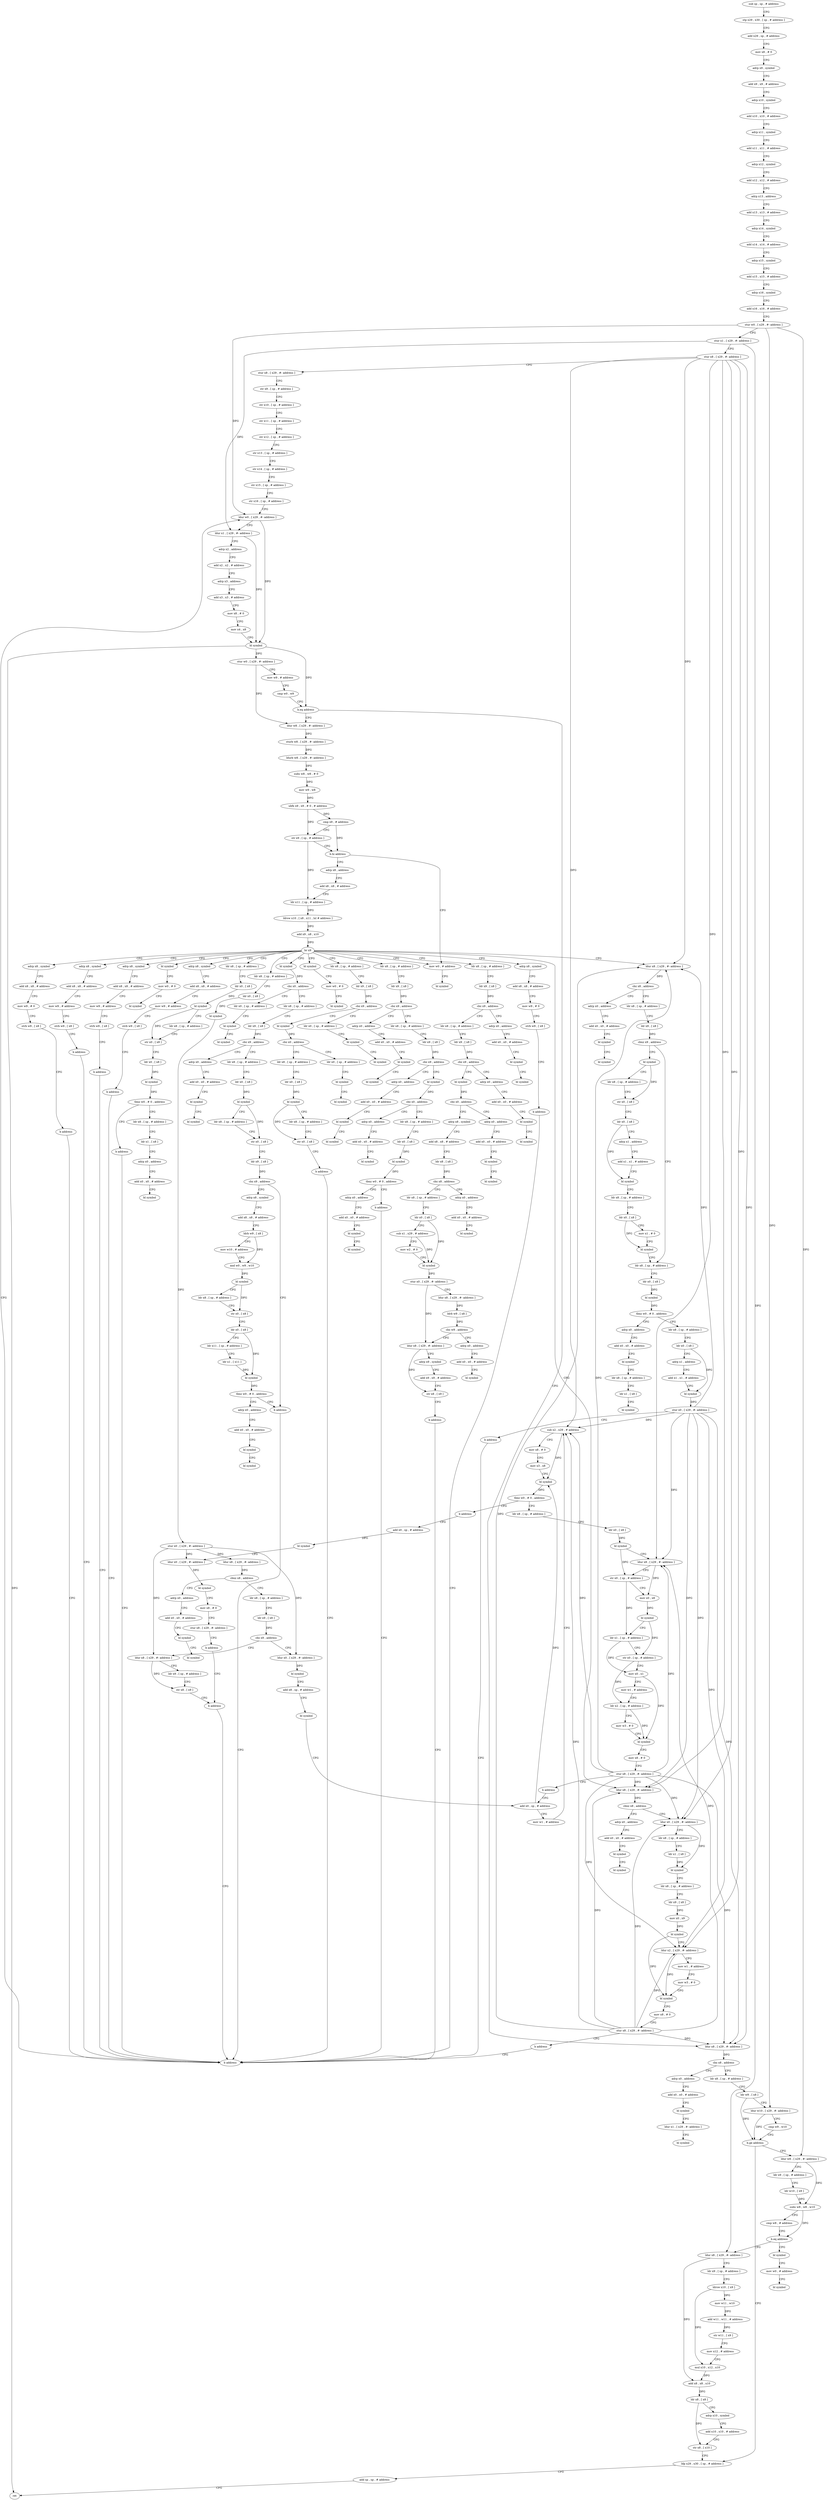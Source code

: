 digraph "func" {
"4217776" [label = "sub sp , sp , # address" ]
"4217780" [label = "stp x29 , x30 , [ sp , # address ]" ]
"4217784" [label = "add x29 , sp , # address" ]
"4217788" [label = "mov x8 , # 0" ]
"4217792" [label = "adrp x9 , symbol" ]
"4217796" [label = "add x9 , x9 , # address" ]
"4217800" [label = "adrp x10 , symbol" ]
"4217804" [label = "add x10 , x10 , # address" ]
"4217808" [label = "adrp x11 , symbol" ]
"4217812" [label = "add x11 , x11 , # address" ]
"4217816" [label = "adrp x12 , symbol" ]
"4217820" [label = "add x12 , x12 , # address" ]
"4217824" [label = "adrp x13 , address" ]
"4217828" [label = "add x13 , x13 , # address" ]
"4217832" [label = "adrp x14 , symbol" ]
"4217836" [label = "add x14 , x14 , # address" ]
"4217840" [label = "adrp x15 , symbol" ]
"4217844" [label = "add x15 , x15 , # address" ]
"4217848" [label = "adrp x16 , symbol" ]
"4217852" [label = "add x16 , x16 , # address" ]
"4217856" [label = "stur w0 , [ x29 , #- address ]" ]
"4217860" [label = "stur x1 , [ x29 , #- address ]" ]
"4217864" [label = "stur x8 , [ x29 , #- address ]" ]
"4217868" [label = "stur x8 , [ x29 , #- address ]" ]
"4217872" [label = "str x9 , [ sp , # address ]" ]
"4217876" [label = "str x10 , [ sp , # address ]" ]
"4217880" [label = "str x11 , [ sp , # address ]" ]
"4217884" [label = "str x12 , [ sp , # address ]" ]
"4217888" [label = "str x13 , [ sp , # address ]" ]
"4217892" [label = "str x14 , [ sp , # address ]" ]
"4217896" [label = "str x15 , [ sp , # address ]" ]
"4217900" [label = "str x16 , [ sp , # address ]" ]
"4217904" [label = "ldur w0 , [ x29 , #- address ]" ]
"4219164" [label = "ldur x8 , [ x29 , #- address ]" ]
"4219168" [label = "cbz x8 , address" ]
"4219192" [label = "ldr x8 , [ sp , # address ]" ]
"4219172" [label = "adrp x0 , address" ]
"4217956" [label = "ldur w8 , [ x29 , #- address ]" ]
"4217960" [label = "sturb w8 , [ x29 , #- address ]" ]
"4217964" [label = "ldurb w8 , [ x29 , #- address ]" ]
"4217968" [label = "subs w8 , w8 , # 0" ]
"4217972" [label = "mov w9 , w8" ]
"4217976" [label = "ubfx x9 , x9 , # 0 , # address" ]
"4217980" [label = "cmp x9 , # address" ]
"4217984" [label = "str x9 , [ sp , # address ]" ]
"4217988" [label = "b.hi address" ]
"4219152" [label = "mov w0 , # address" ]
"4217992" [label = "adrp x8 , address" ]
"4219196" [label = "ldr w9 , [ x8 ]" ]
"4219200" [label = "ldur w10 , [ x29 , #- address ]" ]
"4219204" [label = "cmp w9 , w10" ]
"4219208" [label = "b.ge address" ]
"4219300" [label = "ldp x29 , x30 , [ sp , # address ]" ]
"4219212" [label = "ldur w8 , [ x29 , #- address ]" ]
"4219176" [label = "add x0 , x0 , # address" ]
"4219180" [label = "bl symbol" ]
"4219184" [label = "ldur x1 , [ x29 , #- address ]" ]
"4219188" [label = "bl symbol" ]
"4219156" [label = "bl symbol" ]
"4217996" [label = "add x8 , x8 , # address" ]
"4218000" [label = "ldr x11 , [ sp , # address ]" ]
"4218004" [label = "ldrsw x10 , [ x8 , x11 , lsl # address ]" ]
"4218008" [label = "add x9 , x8 , x10" ]
"4218012" [label = "br x9" ]
"4218016" [label = "bl symbol" ]
"4218028" [label = "bl symbol" ]
"4218040" [label = "ldr x8 , [ sp , # address ]" ]
"4218096" [label = "bl symbol" ]
"4218244" [label = "ldr x8 , [ sp , # address ]" ]
"4218356" [label = "ldr x8 , [ sp , # address ]" ]
"4218532" [label = "ldr x8 , [ sp , # address ]" ]
"4218600" [label = "adrp x8 , symbol" ]
"4218620" [label = "adrp x8 , symbol" ]
"4218640" [label = "adrp x8 , symbol" ]
"4218660" [label = "ldur x8 , [ x29 , #- address ]" ]
"4218816" [label = "ldur x8 , [ x29 , #- address ]" ]
"4218900" [label = "adrp x8 , symbol" ]
"4218920" [label = "adrp x8 , symbol" ]
"4218940" [label = "ldr x8 , [ sp , # address ]" ]
"4219304" [label = "add sp , sp , # address" ]
"4219308" [label = "ret" ]
"4219216" [label = "ldr x9 , [ sp , # address ]" ]
"4219220" [label = "ldr w10 , [ x9 ]" ]
"4219224" [label = "subs w8 , w8 , w10" ]
"4219228" [label = "cmp w8 , # address" ]
"4219232" [label = "b.eq address" ]
"4219248" [label = "ldur x8 , [ x29 , #- address ]" ]
"4219236" [label = "bl symbol" ]
"4218020" [label = "mov w0 , # 0" ]
"4218024" [label = "bl symbol" ]
"4218032" [label = "mov w0 , # 0" ]
"4218036" [label = "bl symbol" ]
"4218044" [label = "ldr x0 , [ x8 ]" ]
"4218048" [label = "bl symbol" ]
"4218052" [label = "ldr x8 , [ sp , # address ]" ]
"4218056" [label = "str x0 , [ x8 ]" ]
"4218060" [label = "ldr x0 , [ x8 ]" ]
"4218064" [label = "bl symbol" ]
"4218068" [label = "tbnz w0 , # 0 , address" ]
"4218092" [label = "b address" ]
"4218072" [label = "ldr x8 , [ sp , # address ]" ]
"4218100" [label = "cbz x0 , address" ]
"4218116" [label = "ldr x8 , [ sp , # address ]" ]
"4218104" [label = "ldr x0 , [ sp , # address ]" ]
"4218248" [label = "ldr x9 , [ x8 ]" ]
"4218252" [label = "cbz x9 , address" ]
"4218272" [label = "ldr x8 , [ sp , # address ]" ]
"4218256" [label = "adrp x0 , address" ]
"4218360" [label = "ldr x9 , [ x8 ]" ]
"4218364" [label = "cbz x9 , address" ]
"4218384" [label = "ldr x8 , [ sp , # address ]" ]
"4218368" [label = "adrp x0 , address" ]
"4218536" [label = "ldr x9 , [ x8 ]" ]
"4218540" [label = "cbz x9 , address" ]
"4218556" [label = "bl symbol" ]
"4218544" [label = "ldr x0 , [ sp , # address ]" ]
"4218604" [label = "add x8 , x8 , # address" ]
"4218608" [label = "mov w9 , # address" ]
"4218612" [label = "strb w9 , [ x8 ]" ]
"4218616" [label = "b address" ]
"4219160" [label = "b address" ]
"4218624" [label = "add x8 , x8 , # address" ]
"4218628" [label = "mov w9 , # address" ]
"4218632" [label = "strb w9 , [ x8 ]" ]
"4218636" [label = "b address" ]
"4218644" [label = "add x8 , x8 , # address" ]
"4218648" [label = "mov w9 , # address" ]
"4218652" [label = "strb w9 , [ x8 ]" ]
"4218656" [label = "b address" ]
"4218664" [label = "cbz x8 , address" ]
"4218692" [label = "ldr x8 , [ sp , # address ]" ]
"4218668" [label = "adrp x0 , address" ]
"4218820" [label = "cbnz x8 , address" ]
"4218840" [label = "ldur x0 , [ x29 , #- address ]" ]
"4218824" [label = "adrp x0 , address" ]
"4218904" [label = "add x8 , x8 , # address" ]
"4218908" [label = "mov w9 , # 0" ]
"4218912" [label = "strb w9 , [ x8 ]" ]
"4218916" [label = "b address" ]
"4218924" [label = "add x8 , x8 , # address" ]
"4218928" [label = "mov w9 , # 0" ]
"4218932" [label = "strb w9 , [ x8 ]" ]
"4218936" [label = "b address" ]
"4218944" [label = "ldr x0 , [ x8 ]" ]
"4218948" [label = "bl symbol" ]
"4218952" [label = "stur x0 , [ x29 , #- address ]" ]
"4218956" [label = "ldur x8 , [ x29 , #- address ]" ]
"4218960" [label = "cbnz x8 , address" ]
"4218980" [label = "ldr x8 , [ sp , # address ]" ]
"4218964" [label = "adrp x0 , address" ]
"4219252" [label = "ldr x9 , [ sp , # address ]" ]
"4219256" [label = "ldrsw x10 , [ x9 ]" ]
"4219260" [label = "mov w11 , w10" ]
"4219264" [label = "add w11 , w11 , # address" ]
"4219268" [label = "str w11 , [ x9 ]" ]
"4219272" [label = "mov x12 , # address" ]
"4219276" [label = "mul x10 , x12 , x10" ]
"4219280" [label = "add x8 , x8 , x10" ]
"4219284" [label = "ldr x8 , [ x8 ]" ]
"4219288" [label = "adrp x10 , symbol" ]
"4219292" [label = "add x10 , x10 , # address" ]
"4219296" [label = "str x8 , [ x10 ]" ]
"4219240" [label = "mov w0 , # address" ]
"4219244" [label = "bl symbol" ]
"4218076" [label = "ldr x1 , [ x8 ]" ]
"4218080" [label = "adrp x0 , address" ]
"4218084" [label = "add x0 , x0 , # address" ]
"4218088" [label = "bl symbol" ]
"4218120" [label = "ldr x9 , [ x8 ]" ]
"4218124" [label = "cbz x9 , address" ]
"4218144" [label = "ldr x8 , [ sp , # address ]" ]
"4218128" [label = "adrp x0 , address" ]
"4218108" [label = "bl symbol" ]
"4218112" [label = "bl symbol" ]
"4218276" [label = "ldr x9 , [ x8 ]" ]
"4218280" [label = "cbz x9 , address" ]
"4218300" [label = "bl symbol" ]
"4218284" [label = "adrp x0 , address" ]
"4218260" [label = "add x0 , x0 , # address" ]
"4218264" [label = "bl symbol" ]
"4218268" [label = "bl symbol" ]
"4218388" [label = "ldr x9 , [ x8 ]" ]
"4218392" [label = "cbz x9 , address" ]
"4218412" [label = "bl symbol" ]
"4218396" [label = "adrp x0 , address" ]
"4218372" [label = "add x0 , x0 , # address" ]
"4218376" [label = "bl symbol" ]
"4218380" [label = "bl symbol" ]
"4218560" [label = "cbz x0 , address" ]
"4218576" [label = "ldr x8 , [ sp , # address ]" ]
"4218564" [label = "ldr x0 , [ sp , # address ]" ]
"4218548" [label = "bl symbol" ]
"4218552" [label = "bl symbol" ]
"4218696" [label = "ldr x9 , [ x8 ]" ]
"4218700" [label = "cbnz x9 , address" ]
"4218748" [label = "ldr x8 , [ sp , # address ]" ]
"4218704" [label = "bl symbol" ]
"4218672" [label = "add x0 , x0 , # address" ]
"4218676" [label = "bl symbol" ]
"4218680" [label = "bl symbol" ]
"4218844" [label = "ldr x8 , [ sp , # address ]" ]
"4218848" [label = "ldr x1 , [ x8 ]" ]
"4218852" [label = "bl symbol" ]
"4218856" [label = "ldr x8 , [ sp , # address ]" ]
"4218860" [label = "ldr x9 , [ x8 ]" ]
"4218864" [label = "mov x0 , x9" ]
"4218868" [label = "bl symbol" ]
"4218872" [label = "ldur x2 , [ x29 , #- address ]" ]
"4218876" [label = "mov w1 , # address" ]
"4218880" [label = "mov w3 , # 0" ]
"4218884" [label = "bl symbol" ]
"4218888" [label = "mov x8 , # 0" ]
"4218892" [label = "stur x8 , [ x29 , #- address ]" ]
"4218896" [label = "b address" ]
"4218828" [label = "add x0 , x0 , # address" ]
"4218832" [label = "bl symbol" ]
"4218836" [label = "bl symbol" ]
"4218984" [label = "ldr x9 , [ x8 ]" ]
"4218988" [label = "cbz x9 , address" ]
"4219136" [label = "ldur x8 , [ x29 , #- address ]" ]
"4218992" [label = "ldur x0 , [ x29 , #- address ]" ]
"4218968" [label = "add x0 , x0 , # address" ]
"4218972" [label = "bl symbol" ]
"4218976" [label = "bl symbol" ]
"4218148" [label = "ldr x0 , [ x8 ]" ]
"4218152" [label = "bl symbol" ]
"4218156" [label = "ldr x8 , [ sp , # address ]" ]
"4218160" [label = "str x0 , [ x8 ]" ]
"4218164" [label = "ldr x9 , [ x8 ]" ]
"4218168" [label = "cbz x9 , address" ]
"4218240" [label = "b address" ]
"4218172" [label = "adrp x8 , symbol" ]
"4218132" [label = "add x0 , x0 , # address" ]
"4218136" [label = "bl symbol" ]
"4218140" [label = "bl symbol" ]
"4218304" [label = "cbz x0 , address" ]
"4218320" [label = "ldr x8 , [ sp , # address ]" ]
"4218308" [label = "adrp x0 , address" ]
"4218288" [label = "add x0 , x0 , # address" ]
"4218292" [label = "bl symbol" ]
"4218296" [label = "bl symbol" ]
"4218416" [label = "cbz x0 , address" ]
"4218436" [label = "adrp x8 , symbol" ]
"4218420" [label = "adrp x0 , address" ]
"4218400" [label = "add x0 , x0 , # address" ]
"4218404" [label = "bl symbol" ]
"4218408" [label = "bl symbol" ]
"4218580" [label = "ldr x0 , [ x8 ]" ]
"4218584" [label = "bl symbol" ]
"4218588" [label = "ldr x8 , [ sp , # address ]" ]
"4218592" [label = "str x0 , [ x8 ]" ]
"4218596" [label = "b address" ]
"4218568" [label = "bl symbol" ]
"4218572" [label = "bl symbol" ]
"4217908" [label = "ldur x1 , [ x29 , #- address ]" ]
"4217912" [label = "adrp x2 , address" ]
"4217916" [label = "add x2 , x2 , # address" ]
"4217920" [label = "adrp x3 , address" ]
"4217924" [label = "add x3 , x3 , # address" ]
"4217928" [label = "mov x8 , # 0" ]
"4217932" [label = "mov x4 , x8" ]
"4217936" [label = "bl symbol" ]
"4217940" [label = "stur w0 , [ x29 , #- address ]" ]
"4217944" [label = "mov w9 , # address" ]
"4217948" [label = "cmp w0 , w9" ]
"4217952" [label = "b.eq address" ]
"4218752" [label = "ldr x0 , [ x8 ]" ]
"4218756" [label = "bl symbol" ]
"4218760" [label = "tbnz w0 , # 0 , address" ]
"4218788" [label = "ldr x8 , [ sp , # address ]" ]
"4218764" [label = "adrp x0 , address" ]
"4218708" [label = "ldr x8 , [ sp , # address ]" ]
"4218712" [label = "str x0 , [ x8 ]" ]
"4218716" [label = "ldr x0 , [ x8 ]" ]
"4218720" [label = "adrp x1 , address" ]
"4218724" [label = "add x1 , x1 , # address" ]
"4218728" [label = "bl symbol" ]
"4218732" [label = "ldr x8 , [ sp , # address ]" ]
"4218736" [label = "ldr x0 , [ x8 ]" ]
"4218740" [label = "mov x1 , # 0" ]
"4218744" [label = "bl symbol" ]
"4219140" [label = "ldr x9 , [ sp , # address ]" ]
"4219144" [label = "str x8 , [ x9 ]" ]
"4219148" [label = "b address" ]
"4218996" [label = "bl symbol" ]
"4219000" [label = "add x8 , sp , # address" ]
"4219004" [label = "bl symbol" ]
"4219008" [label = "add x0 , sp , # address" ]
"4218176" [label = "add x8 , x8 , # address" ]
"4218180" [label = "ldrb w9 , [ x8 ]" ]
"4218184" [label = "mov w10 , # address" ]
"4218188" [label = "and w0 , w9 , w10" ]
"4218192" [label = "bl symbol" ]
"4218196" [label = "ldr x8 , [ sp , # address ]" ]
"4218200" [label = "str x0 , [ x8 ]" ]
"4218204" [label = "ldr x0 , [ x8 ]" ]
"4218208" [label = "ldr x11 , [ sp , # address ]" ]
"4218212" [label = "ldr x1 , [ x11 ]" ]
"4218216" [label = "bl symbol" ]
"4218220" [label = "tbnz w0 , # 0 , address" ]
"4218224" [label = "adrp x0 , address" ]
"4218324" [label = "ldr x0 , [ x8 ]" ]
"4218328" [label = "bl symbol" ]
"4218332" [label = "tbnz w0 , # 0 , address" ]
"4218352" [label = "b address" ]
"4218336" [label = "adrp x0 , address" ]
"4218312" [label = "add x0 , x0 , # address" ]
"4218316" [label = "bl symbol" ]
"4218440" [label = "add x8 , x8 , # address" ]
"4218444" [label = "ldr x8 , [ x8 ]" ]
"4218448" [label = "cbz x8 , address" ]
"4218464" [label = "ldr x8 , [ sp , # address ]" ]
"4218452" [label = "adrp x0 , address" ]
"4218424" [label = "add x0 , x0 , # address" ]
"4218428" [label = "bl symbol" ]
"4218432" [label = "bl symbol" ]
"4218792" [label = "ldr x0 , [ x8 ]" ]
"4218796" [label = "adrp x1 , address" ]
"4218800" [label = "add x1 , x1 , # address" ]
"4218804" [label = "bl symbol" ]
"4218808" [label = "stur x0 , [ x29 , #- address ]" ]
"4218812" [label = "b address" ]
"4218768" [label = "add x0 , x0 , # address" ]
"4218772" [label = "bl symbol" ]
"4218776" [label = "ldr x8 , [ sp , # address ]" ]
"4218780" [label = "ldr x1 , [ x8 ]" ]
"4218784" [label = "bl symbol" ]
"4219040" [label = "ldr x8 , [ sp , # address ]" ]
"4219044" [label = "ldr x0 , [ x8 ]" ]
"4219048" [label = "bl symbol" ]
"4219052" [label = "ldur x8 , [ x29 , #- address ]" ]
"4219056" [label = "str x0 , [ sp , # address ]" ]
"4219060" [label = "mov x0 , x8" ]
"4219064" [label = "bl symbol" ]
"4219068" [label = "ldr x1 , [ sp , # address ]" ]
"4219072" [label = "str x0 , [ sp , # address ]" ]
"4219076" [label = "mov x0 , x1" ]
"4219080" [label = "mov w1 , # address" ]
"4219084" [label = "ldr x2 , [ sp , # address ]" ]
"4219088" [label = "mov w3 , # 0" ]
"4219092" [label = "bl symbol" ]
"4219096" [label = "mov x8 , # 0" ]
"4219100" [label = "stur x8 , [ x29 , #- address ]" ]
"4219104" [label = "b address" ]
"4219036" [label = "b address" ]
"4219108" [label = "add x0 , sp , # address" ]
"4218228" [label = "add x0 , x0 , # address" ]
"4218232" [label = "bl symbol" ]
"4218236" [label = "bl symbol" ]
"4218340" [label = "add x0 , x0 , # address" ]
"4218344" [label = "bl symbol" ]
"4218348" [label = "bl symbol" ]
"4218468" [label = "ldr x0 , [ x8 ]" ]
"4218472" [label = "sub x1 , x29 , # address" ]
"4218476" [label = "mov w2 , # 0" ]
"4218480" [label = "bl symbol" ]
"4218484" [label = "stur x0 , [ x29 , #- address ]" ]
"4218488" [label = "ldur x8 , [ x29 , #- address ]" ]
"4218492" [label = "ldrb w9 , [ x8 ]" ]
"4218496" [label = "cbz w9 , address" ]
"4218512" [label = "ldur x8 , [ x29 , #- address ]" ]
"4218500" [label = "adrp x0 , address" ]
"4218456" [label = "add x0 , x0 , # address" ]
"4218460" [label = "bl symbol" ]
"4219012" [label = "mov w1 , # address" ]
"4219016" [label = "sub x2 , x29 , # address" ]
"4219020" [label = "mov x8 , # 0" ]
"4219024" [label = "mov x3 , x8" ]
"4219028" [label = "bl symbol" ]
"4219032" [label = "tbnz w0 , # 0 , address" ]
"4219112" [label = "bl symbol" ]
"4219116" [label = "ldur x0 , [ x29 , #- address ]" ]
"4219120" [label = "bl symbol" ]
"4219124" [label = "mov x8 , # 0" ]
"4219128" [label = "stur x8 , [ x29 , #- address ]" ]
"4219132" [label = "b address" ]
"4218516" [label = "adrp x9 , symbol" ]
"4218520" [label = "add x9 , x9 , # address" ]
"4218524" [label = "str x8 , [ x9 ]" ]
"4218528" [label = "b address" ]
"4218504" [label = "add x0 , x0 , # address" ]
"4218508" [label = "bl symbol" ]
"4217776" -> "4217780" [ label = "CFG" ]
"4217780" -> "4217784" [ label = "CFG" ]
"4217784" -> "4217788" [ label = "CFG" ]
"4217788" -> "4217792" [ label = "CFG" ]
"4217792" -> "4217796" [ label = "CFG" ]
"4217796" -> "4217800" [ label = "CFG" ]
"4217800" -> "4217804" [ label = "CFG" ]
"4217804" -> "4217808" [ label = "CFG" ]
"4217808" -> "4217812" [ label = "CFG" ]
"4217812" -> "4217816" [ label = "CFG" ]
"4217816" -> "4217820" [ label = "CFG" ]
"4217820" -> "4217824" [ label = "CFG" ]
"4217824" -> "4217828" [ label = "CFG" ]
"4217828" -> "4217832" [ label = "CFG" ]
"4217832" -> "4217836" [ label = "CFG" ]
"4217836" -> "4217840" [ label = "CFG" ]
"4217840" -> "4217844" [ label = "CFG" ]
"4217844" -> "4217848" [ label = "CFG" ]
"4217848" -> "4217852" [ label = "CFG" ]
"4217852" -> "4217856" [ label = "CFG" ]
"4217856" -> "4217860" [ label = "CFG" ]
"4217856" -> "4217904" [ label = "DFG" ]
"4217856" -> "4219200" [ label = "DFG" ]
"4217856" -> "4219212" [ label = "DFG" ]
"4217860" -> "4217864" [ label = "CFG" ]
"4217860" -> "4217908" [ label = "DFG" ]
"4217860" -> "4219248" [ label = "DFG" ]
"4217864" -> "4217868" [ label = "CFG" ]
"4217864" -> "4219164" [ label = "DFG" ]
"4217864" -> "4218660" [ label = "DFG" ]
"4217864" -> "4218816" [ label = "DFG" ]
"4217864" -> "4218840" [ label = "DFG" ]
"4217864" -> "4218872" [ label = "DFG" ]
"4217864" -> "4219052" [ label = "DFG" ]
"4217864" -> "4219016" [ label = "DFG" ]
"4217868" -> "4217872" [ label = "CFG" ]
"4217872" -> "4217876" [ label = "CFG" ]
"4217876" -> "4217880" [ label = "CFG" ]
"4217880" -> "4217884" [ label = "CFG" ]
"4217884" -> "4217888" [ label = "CFG" ]
"4217888" -> "4217892" [ label = "CFG" ]
"4217892" -> "4217896" [ label = "CFG" ]
"4217896" -> "4217900" [ label = "CFG" ]
"4217900" -> "4217904" [ label = "CFG" ]
"4217904" -> "4217908" [ label = "CFG" ]
"4217904" -> "4217936" [ label = "DFG" ]
"4219164" -> "4219168" [ label = "DFG" ]
"4219168" -> "4219192" [ label = "CFG" ]
"4219168" -> "4219172" [ label = "CFG" ]
"4219192" -> "4219196" [ label = "CFG" ]
"4219172" -> "4219176" [ label = "CFG" ]
"4217956" -> "4217960" [ label = "DFG" ]
"4217960" -> "4217964" [ label = "DFG" ]
"4217964" -> "4217968" [ label = "DFG" ]
"4217968" -> "4217972" [ label = "DFG" ]
"4217972" -> "4217976" [ label = "DFG" ]
"4217976" -> "4217980" [ label = "DFG" ]
"4217976" -> "4217984" [ label = "DFG" ]
"4217980" -> "4217984" [ label = "CFG" ]
"4217980" -> "4217988" [ label = "DFG" ]
"4217984" -> "4217988" [ label = "CFG" ]
"4217984" -> "4218000" [ label = "DFG" ]
"4217988" -> "4219152" [ label = "CFG" ]
"4217988" -> "4217992" [ label = "CFG" ]
"4219152" -> "4219156" [ label = "CFG" ]
"4217992" -> "4217996" [ label = "CFG" ]
"4219196" -> "4219200" [ label = "CFG" ]
"4219196" -> "4219208" [ label = "DFG" ]
"4219200" -> "4219204" [ label = "CFG" ]
"4219200" -> "4219208" [ label = "DFG" ]
"4219204" -> "4219208" [ label = "CFG" ]
"4219208" -> "4219300" [ label = "CFG" ]
"4219208" -> "4219212" [ label = "CFG" ]
"4219300" -> "4219304" [ label = "CFG" ]
"4219212" -> "4219216" [ label = "CFG" ]
"4219212" -> "4219224" [ label = "DFG" ]
"4219176" -> "4219180" [ label = "CFG" ]
"4219180" -> "4219184" [ label = "CFG" ]
"4219184" -> "4219188" [ label = "CFG" ]
"4217996" -> "4218000" [ label = "CFG" ]
"4218000" -> "4218004" [ label = "DFG" ]
"4218004" -> "4218008" [ label = "DFG" ]
"4218008" -> "4218012" [ label = "DFG" ]
"4218012" -> "4218016" [ label = "CFG" ]
"4218012" -> "4218028" [ label = "CFG" ]
"4218012" -> "4218040" [ label = "CFG" ]
"4218012" -> "4218096" [ label = "CFG" ]
"4218012" -> "4218244" [ label = "CFG" ]
"4218012" -> "4218356" [ label = "CFG" ]
"4218012" -> "4218532" [ label = "CFG" ]
"4218012" -> "4218600" [ label = "CFG" ]
"4218012" -> "4218620" [ label = "CFG" ]
"4218012" -> "4218640" [ label = "CFG" ]
"4218012" -> "4218660" [ label = "CFG" ]
"4218012" -> "4218816" [ label = "CFG" ]
"4218012" -> "4218900" [ label = "CFG" ]
"4218012" -> "4218920" [ label = "CFG" ]
"4218012" -> "4218940" [ label = "CFG" ]
"4218012" -> "4219152" [ label = "CFG" ]
"4218016" -> "4218020" [ label = "CFG" ]
"4218028" -> "4218032" [ label = "CFG" ]
"4218040" -> "4218044" [ label = "CFG" ]
"4218096" -> "4218100" [ label = "DFG" ]
"4218244" -> "4218248" [ label = "CFG" ]
"4218356" -> "4218360" [ label = "CFG" ]
"4218532" -> "4218536" [ label = "CFG" ]
"4218600" -> "4218604" [ label = "CFG" ]
"4218620" -> "4218624" [ label = "CFG" ]
"4218640" -> "4218644" [ label = "CFG" ]
"4218660" -> "4218664" [ label = "DFG" ]
"4218816" -> "4218820" [ label = "DFG" ]
"4218900" -> "4218904" [ label = "CFG" ]
"4218920" -> "4218924" [ label = "CFG" ]
"4218940" -> "4218944" [ label = "CFG" ]
"4219304" -> "4219308" [ label = "CFG" ]
"4219216" -> "4219220" [ label = "CFG" ]
"4219220" -> "4219224" [ label = "DFG" ]
"4219224" -> "4219228" [ label = "CFG" ]
"4219224" -> "4219232" [ label = "DFG" ]
"4219228" -> "4219232" [ label = "CFG" ]
"4219232" -> "4219248" [ label = "CFG" ]
"4219232" -> "4219236" [ label = "CFG" ]
"4219248" -> "4219252" [ label = "CFG" ]
"4219248" -> "4219280" [ label = "DFG" ]
"4219236" -> "4219240" [ label = "CFG" ]
"4218020" -> "4218024" [ label = "CFG" ]
"4218032" -> "4218036" [ label = "CFG" ]
"4218044" -> "4218048" [ label = "DFG" ]
"4218048" -> "4218052" [ label = "CFG" ]
"4218048" -> "4218056" [ label = "DFG" ]
"4218052" -> "4218056" [ label = "CFG" ]
"4218056" -> "4218060" [ label = "CFG" ]
"4218060" -> "4218064" [ label = "DFG" ]
"4218064" -> "4218068" [ label = "DFG" ]
"4218068" -> "4218092" [ label = "CFG" ]
"4218068" -> "4218072" [ label = "CFG" ]
"4218092" -> "4219160" [ label = "CFG" ]
"4218072" -> "4218076" [ label = "CFG" ]
"4218100" -> "4218116" [ label = "CFG" ]
"4218100" -> "4218104" [ label = "CFG" ]
"4218116" -> "4218120" [ label = "CFG" ]
"4218104" -> "4218108" [ label = "CFG" ]
"4218248" -> "4218252" [ label = "DFG" ]
"4218252" -> "4218272" [ label = "CFG" ]
"4218252" -> "4218256" [ label = "CFG" ]
"4218272" -> "4218276" [ label = "CFG" ]
"4218256" -> "4218260" [ label = "CFG" ]
"4218360" -> "4218364" [ label = "DFG" ]
"4218364" -> "4218384" [ label = "CFG" ]
"4218364" -> "4218368" [ label = "CFG" ]
"4218384" -> "4218388" [ label = "CFG" ]
"4218368" -> "4218372" [ label = "CFG" ]
"4218536" -> "4218540" [ label = "DFG" ]
"4218540" -> "4218556" [ label = "CFG" ]
"4218540" -> "4218544" [ label = "CFG" ]
"4218556" -> "4218560" [ label = "DFG" ]
"4218544" -> "4218548" [ label = "CFG" ]
"4218604" -> "4218608" [ label = "CFG" ]
"4218608" -> "4218612" [ label = "CFG" ]
"4218612" -> "4218616" [ label = "CFG" ]
"4218616" -> "4219160" [ label = "CFG" ]
"4219160" -> "4217904" [ label = "CFG" ]
"4218624" -> "4218628" [ label = "CFG" ]
"4218628" -> "4218632" [ label = "CFG" ]
"4218632" -> "4218636" [ label = "CFG" ]
"4218636" -> "4219160" [ label = "CFG" ]
"4218644" -> "4218648" [ label = "CFG" ]
"4218648" -> "4218652" [ label = "CFG" ]
"4218652" -> "4218656" [ label = "CFG" ]
"4218656" -> "4219160" [ label = "CFG" ]
"4218664" -> "4218692" [ label = "CFG" ]
"4218664" -> "4218668" [ label = "CFG" ]
"4218692" -> "4218696" [ label = "CFG" ]
"4218668" -> "4218672" [ label = "CFG" ]
"4218820" -> "4218840" [ label = "CFG" ]
"4218820" -> "4218824" [ label = "CFG" ]
"4218840" -> "4218844" [ label = "CFG" ]
"4218840" -> "4218852" [ label = "DFG" ]
"4218824" -> "4218828" [ label = "CFG" ]
"4218904" -> "4218908" [ label = "CFG" ]
"4218908" -> "4218912" [ label = "CFG" ]
"4218912" -> "4218916" [ label = "CFG" ]
"4218916" -> "4219160" [ label = "CFG" ]
"4218924" -> "4218928" [ label = "CFG" ]
"4218928" -> "4218932" [ label = "CFG" ]
"4218932" -> "4218936" [ label = "CFG" ]
"4218936" -> "4219160" [ label = "CFG" ]
"4218944" -> "4218948" [ label = "DFG" ]
"4218948" -> "4218952" [ label = "DFG" ]
"4218952" -> "4218956" [ label = "DFG" ]
"4218952" -> "4219136" [ label = "DFG" ]
"4218952" -> "4218992" [ label = "DFG" ]
"4218952" -> "4219116" [ label = "DFG" ]
"4218956" -> "4218960" [ label = "DFG" ]
"4218960" -> "4218980" [ label = "CFG" ]
"4218960" -> "4218964" [ label = "CFG" ]
"4218980" -> "4218984" [ label = "CFG" ]
"4218964" -> "4218968" [ label = "CFG" ]
"4219252" -> "4219256" [ label = "CFG" ]
"4219256" -> "4219260" [ label = "DFG" ]
"4219256" -> "4219276" [ label = "DFG" ]
"4219260" -> "4219264" [ label = "DFG" ]
"4219264" -> "4219268" [ label = "DFG" ]
"4219268" -> "4219272" [ label = "CFG" ]
"4219272" -> "4219276" [ label = "CFG" ]
"4219276" -> "4219280" [ label = "DFG" ]
"4219280" -> "4219284" [ label = "DFG" ]
"4219284" -> "4219288" [ label = "CFG" ]
"4219284" -> "4219296" [ label = "DFG" ]
"4219288" -> "4219292" [ label = "CFG" ]
"4219292" -> "4219296" [ label = "CFG" ]
"4219296" -> "4219300" [ label = "CFG" ]
"4219240" -> "4219244" [ label = "CFG" ]
"4218076" -> "4218080" [ label = "CFG" ]
"4218080" -> "4218084" [ label = "CFG" ]
"4218084" -> "4218088" [ label = "CFG" ]
"4218120" -> "4218124" [ label = "DFG" ]
"4218124" -> "4218144" [ label = "CFG" ]
"4218124" -> "4218128" [ label = "CFG" ]
"4218144" -> "4218148" [ label = "CFG" ]
"4218128" -> "4218132" [ label = "CFG" ]
"4218108" -> "4218112" [ label = "CFG" ]
"4218276" -> "4218280" [ label = "DFG" ]
"4218280" -> "4218300" [ label = "CFG" ]
"4218280" -> "4218284" [ label = "CFG" ]
"4218300" -> "4218304" [ label = "DFG" ]
"4218284" -> "4218288" [ label = "CFG" ]
"4218260" -> "4218264" [ label = "CFG" ]
"4218264" -> "4218268" [ label = "CFG" ]
"4218388" -> "4218392" [ label = "DFG" ]
"4218392" -> "4218412" [ label = "CFG" ]
"4218392" -> "4218396" [ label = "CFG" ]
"4218412" -> "4218416" [ label = "DFG" ]
"4218396" -> "4218400" [ label = "CFG" ]
"4218372" -> "4218376" [ label = "CFG" ]
"4218376" -> "4218380" [ label = "CFG" ]
"4218560" -> "4218576" [ label = "CFG" ]
"4218560" -> "4218564" [ label = "CFG" ]
"4218576" -> "4218580" [ label = "CFG" ]
"4218564" -> "4218568" [ label = "CFG" ]
"4218548" -> "4218552" [ label = "CFG" ]
"4218696" -> "4218700" [ label = "DFG" ]
"4218700" -> "4218748" [ label = "CFG" ]
"4218700" -> "4218704" [ label = "CFG" ]
"4218748" -> "4218752" [ label = "CFG" ]
"4218704" -> "4218708" [ label = "CFG" ]
"4218704" -> "4218712" [ label = "DFG" ]
"4218672" -> "4218676" [ label = "CFG" ]
"4218676" -> "4218680" [ label = "CFG" ]
"4218844" -> "4218848" [ label = "CFG" ]
"4218848" -> "4218852" [ label = "DFG" ]
"4218852" -> "4218856" [ label = "CFG" ]
"4218856" -> "4218860" [ label = "CFG" ]
"4218860" -> "4218864" [ label = "DFG" ]
"4218864" -> "4218868" [ label = "DFG" ]
"4218868" -> "4218872" [ label = "CFG" ]
"4218868" -> "4218884" [ label = "DFG" ]
"4218872" -> "4218876" [ label = "CFG" ]
"4218872" -> "4218884" [ label = "DFG" ]
"4218876" -> "4218880" [ label = "CFG" ]
"4218880" -> "4218884" [ label = "CFG" ]
"4218884" -> "4218888" [ label = "CFG" ]
"4218888" -> "4218892" [ label = "CFG" ]
"4218892" -> "4218896" [ label = "CFG" ]
"4218892" -> "4219164" [ label = "DFG" ]
"4218892" -> "4218660" [ label = "DFG" ]
"4218892" -> "4218816" [ label = "DFG" ]
"4218892" -> "4218840" [ label = "DFG" ]
"4218892" -> "4218872" [ label = "DFG" ]
"4218892" -> "4219052" [ label = "DFG" ]
"4218892" -> "4219016" [ label = "DFG" ]
"4218896" -> "4219160" [ label = "CFG" ]
"4218828" -> "4218832" [ label = "CFG" ]
"4218832" -> "4218836" [ label = "CFG" ]
"4218984" -> "4218988" [ label = "DFG" ]
"4218988" -> "4219136" [ label = "CFG" ]
"4218988" -> "4218992" [ label = "CFG" ]
"4219136" -> "4219140" [ label = "CFG" ]
"4219136" -> "4219144" [ label = "DFG" ]
"4218992" -> "4218996" [ label = "DFG" ]
"4218968" -> "4218972" [ label = "CFG" ]
"4218972" -> "4218976" [ label = "CFG" ]
"4218148" -> "4218152" [ label = "DFG" ]
"4218152" -> "4218156" [ label = "CFG" ]
"4218152" -> "4218160" [ label = "DFG" ]
"4218156" -> "4218160" [ label = "CFG" ]
"4218160" -> "4218164" [ label = "CFG" ]
"4218164" -> "4218168" [ label = "DFG" ]
"4218168" -> "4218240" [ label = "CFG" ]
"4218168" -> "4218172" [ label = "CFG" ]
"4218240" -> "4219160" [ label = "CFG" ]
"4218172" -> "4218176" [ label = "CFG" ]
"4218132" -> "4218136" [ label = "CFG" ]
"4218136" -> "4218140" [ label = "CFG" ]
"4218304" -> "4218320" [ label = "CFG" ]
"4218304" -> "4218308" [ label = "CFG" ]
"4218320" -> "4218324" [ label = "CFG" ]
"4218308" -> "4218312" [ label = "CFG" ]
"4218288" -> "4218292" [ label = "CFG" ]
"4218292" -> "4218296" [ label = "CFG" ]
"4218416" -> "4218436" [ label = "CFG" ]
"4218416" -> "4218420" [ label = "CFG" ]
"4218436" -> "4218440" [ label = "CFG" ]
"4218420" -> "4218424" [ label = "CFG" ]
"4218400" -> "4218404" [ label = "CFG" ]
"4218404" -> "4218408" [ label = "CFG" ]
"4218580" -> "4218584" [ label = "DFG" ]
"4218584" -> "4218588" [ label = "CFG" ]
"4218584" -> "4218592" [ label = "DFG" ]
"4218588" -> "4218592" [ label = "CFG" ]
"4218592" -> "4218596" [ label = "CFG" ]
"4218596" -> "4219160" [ label = "CFG" ]
"4218568" -> "4218572" [ label = "CFG" ]
"4217908" -> "4217912" [ label = "CFG" ]
"4217908" -> "4217936" [ label = "DFG" ]
"4217912" -> "4217916" [ label = "CFG" ]
"4217916" -> "4217920" [ label = "CFG" ]
"4217920" -> "4217924" [ label = "CFG" ]
"4217924" -> "4217928" [ label = "CFG" ]
"4217928" -> "4217932" [ label = "CFG" ]
"4217932" -> "4217936" [ label = "CFG" ]
"4217936" -> "4217940" [ label = "DFG" ]
"4217936" -> "4217952" [ label = "DFG" ]
"4217936" -> "4219308" [ label = "DFG" ]
"4217940" -> "4217944" [ label = "CFG" ]
"4217940" -> "4217956" [ label = "DFG" ]
"4217944" -> "4217948" [ label = "CFG" ]
"4217948" -> "4217952" [ label = "CFG" ]
"4217952" -> "4219164" [ label = "CFG" ]
"4217952" -> "4217956" [ label = "CFG" ]
"4218752" -> "4218756" [ label = "DFG" ]
"4218756" -> "4218760" [ label = "DFG" ]
"4218760" -> "4218788" [ label = "CFG" ]
"4218760" -> "4218764" [ label = "CFG" ]
"4218788" -> "4218792" [ label = "CFG" ]
"4218764" -> "4218768" [ label = "CFG" ]
"4218708" -> "4218712" [ label = "CFG" ]
"4218712" -> "4218716" [ label = "CFG" ]
"4218716" -> "4218720" [ label = "CFG" ]
"4218716" -> "4218728" [ label = "DFG" ]
"4218720" -> "4218724" [ label = "CFG" ]
"4218724" -> "4218728" [ label = "CFG" ]
"4218728" -> "4218732" [ label = "CFG" ]
"4218732" -> "4218736" [ label = "CFG" ]
"4218736" -> "4218740" [ label = "CFG" ]
"4218736" -> "4218744" [ label = "DFG" ]
"4218740" -> "4218744" [ label = "CFG" ]
"4218744" -> "4218748" [ label = "CFG" ]
"4219140" -> "4219144" [ label = "CFG" ]
"4219144" -> "4219148" [ label = "CFG" ]
"4219148" -> "4219160" [ label = "CFG" ]
"4218996" -> "4219000" [ label = "CFG" ]
"4219000" -> "4219004" [ label = "CFG" ]
"4219004" -> "4219008" [ label = "CFG" ]
"4219008" -> "4219012" [ label = "CFG" ]
"4219008" -> "4219028" [ label = "DFG" ]
"4218176" -> "4218180" [ label = "CFG" ]
"4218180" -> "4218184" [ label = "CFG" ]
"4218180" -> "4218188" [ label = "DFG" ]
"4218184" -> "4218188" [ label = "CFG" ]
"4218188" -> "4218192" [ label = "DFG" ]
"4218192" -> "4218196" [ label = "CFG" ]
"4218192" -> "4218200" [ label = "DFG" ]
"4218196" -> "4218200" [ label = "CFG" ]
"4218200" -> "4218204" [ label = "CFG" ]
"4218204" -> "4218208" [ label = "CFG" ]
"4218204" -> "4218216" [ label = "DFG" ]
"4218208" -> "4218212" [ label = "CFG" ]
"4218212" -> "4218216" [ label = "DFG" ]
"4218216" -> "4218220" [ label = "DFG" ]
"4218220" -> "4218240" [ label = "CFG" ]
"4218220" -> "4218224" [ label = "CFG" ]
"4218224" -> "4218228" [ label = "CFG" ]
"4218324" -> "4218328" [ label = "DFG" ]
"4218328" -> "4218332" [ label = "DFG" ]
"4218332" -> "4218352" [ label = "CFG" ]
"4218332" -> "4218336" [ label = "CFG" ]
"4218352" -> "4219160" [ label = "CFG" ]
"4218336" -> "4218340" [ label = "CFG" ]
"4218312" -> "4218316" [ label = "CFG" ]
"4218440" -> "4218444" [ label = "CFG" ]
"4218444" -> "4218448" [ label = "DFG" ]
"4218448" -> "4218464" [ label = "CFG" ]
"4218448" -> "4218452" [ label = "CFG" ]
"4218464" -> "4218468" [ label = "CFG" ]
"4218452" -> "4218456" [ label = "CFG" ]
"4218424" -> "4218428" [ label = "CFG" ]
"4218428" -> "4218432" [ label = "CFG" ]
"4218792" -> "4218796" [ label = "CFG" ]
"4218792" -> "4218804" [ label = "DFG" ]
"4218796" -> "4218800" [ label = "CFG" ]
"4218800" -> "4218804" [ label = "CFG" ]
"4218804" -> "4218808" [ label = "DFG" ]
"4218808" -> "4218812" [ label = "CFG" ]
"4218808" -> "4219164" [ label = "DFG" ]
"4218808" -> "4218660" [ label = "DFG" ]
"4218808" -> "4218816" [ label = "DFG" ]
"4218808" -> "4218840" [ label = "DFG" ]
"4218808" -> "4218872" [ label = "DFG" ]
"4218808" -> "4219052" [ label = "DFG" ]
"4218808" -> "4219016" [ label = "DFG" ]
"4218812" -> "4219160" [ label = "CFG" ]
"4218768" -> "4218772" [ label = "CFG" ]
"4218772" -> "4218776" [ label = "CFG" ]
"4218776" -> "4218780" [ label = "CFG" ]
"4218780" -> "4218784" [ label = "CFG" ]
"4219040" -> "4219044" [ label = "CFG" ]
"4219044" -> "4219048" [ label = "DFG" ]
"4219048" -> "4219052" [ label = "CFG" ]
"4219048" -> "4219056" [ label = "DFG" ]
"4219052" -> "4219056" [ label = "CFG" ]
"4219052" -> "4219060" [ label = "DFG" ]
"4219056" -> "4219060" [ label = "CFG" ]
"4219056" -> "4219068" [ label = "DFG" ]
"4219060" -> "4219064" [ label = "DFG" ]
"4219064" -> "4219068" [ label = "CFG" ]
"4219064" -> "4219072" [ label = "DFG" ]
"4219068" -> "4219072" [ label = "CFG" ]
"4219068" -> "4219076" [ label = "DFG" ]
"4219072" -> "4219076" [ label = "CFG" ]
"4219072" -> "4219084" [ label = "DFG" ]
"4219076" -> "4219080" [ label = "CFG" ]
"4219076" -> "4219092" [ label = "DFG" ]
"4219080" -> "4219084" [ label = "CFG" ]
"4219084" -> "4219088" [ label = "CFG" ]
"4219084" -> "4219092" [ label = "DFG" ]
"4219088" -> "4219092" [ label = "CFG" ]
"4219092" -> "4219096" [ label = "CFG" ]
"4219096" -> "4219100" [ label = "CFG" ]
"4219100" -> "4219104" [ label = "CFG" ]
"4219100" -> "4219164" [ label = "DFG" ]
"4219100" -> "4218660" [ label = "DFG" ]
"4219100" -> "4218816" [ label = "DFG" ]
"4219100" -> "4218840" [ label = "DFG" ]
"4219100" -> "4218872" [ label = "DFG" ]
"4219100" -> "4219016" [ label = "DFG" ]
"4219100" -> "4219052" [ label = "DFG" ]
"4219104" -> "4219008" [ label = "CFG" ]
"4219036" -> "4219108" [ label = "CFG" ]
"4219108" -> "4219112" [ label = "DFG" ]
"4218228" -> "4218232" [ label = "CFG" ]
"4218232" -> "4218236" [ label = "CFG" ]
"4218340" -> "4218344" [ label = "CFG" ]
"4218344" -> "4218348" [ label = "CFG" ]
"4218468" -> "4218472" [ label = "CFG" ]
"4218468" -> "4218480" [ label = "DFG" ]
"4218472" -> "4218476" [ label = "CFG" ]
"4218472" -> "4218480" [ label = "DFG" ]
"4218476" -> "4218480" [ label = "CFG" ]
"4218480" -> "4218484" [ label = "DFG" ]
"4218484" -> "4218488" [ label = "CFG" ]
"4218484" -> "4218512" [ label = "DFG" ]
"4218488" -> "4218492" [ label = "DFG" ]
"4218492" -> "4218496" [ label = "DFG" ]
"4218496" -> "4218512" [ label = "CFG" ]
"4218496" -> "4218500" [ label = "CFG" ]
"4218512" -> "4218516" [ label = "CFG" ]
"4218512" -> "4218524" [ label = "DFG" ]
"4218500" -> "4218504" [ label = "CFG" ]
"4218456" -> "4218460" [ label = "CFG" ]
"4219012" -> "4219016" [ label = "CFG" ]
"4219016" -> "4219020" [ label = "CFG" ]
"4219016" -> "4219028" [ label = "DFG" ]
"4219020" -> "4219024" [ label = "CFG" ]
"4219024" -> "4219028" [ label = "CFG" ]
"4219028" -> "4219032" [ label = "DFG" ]
"4219032" -> "4219040" [ label = "CFG" ]
"4219032" -> "4219036" [ label = "CFG" ]
"4219112" -> "4219116" [ label = "CFG" ]
"4219116" -> "4219120" [ label = "DFG" ]
"4219120" -> "4219124" [ label = "CFG" ]
"4219124" -> "4219128" [ label = "CFG" ]
"4219128" -> "4219132" [ label = "CFG" ]
"4219132" -> "4219148" [ label = "CFG" ]
"4218516" -> "4218520" [ label = "CFG" ]
"4218520" -> "4218524" [ label = "CFG" ]
"4218524" -> "4218528" [ label = "CFG" ]
"4218528" -> "4219160" [ label = "CFG" ]
"4218504" -> "4218508" [ label = "CFG" ]
}
